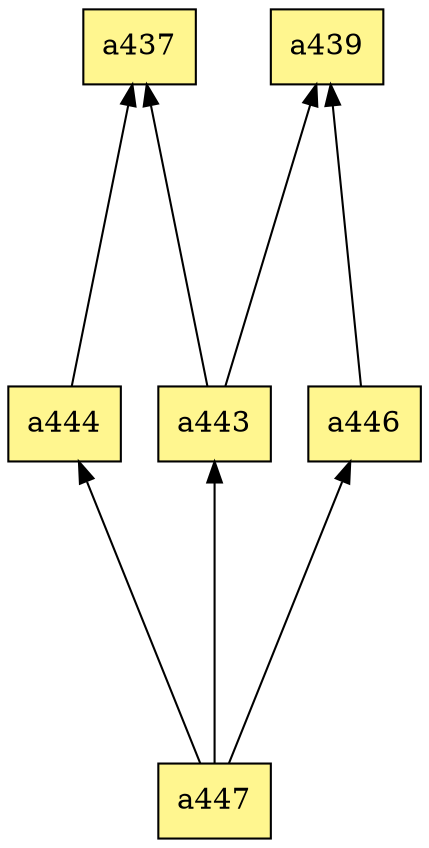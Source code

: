 digraph G {
rankdir=BT;ranksep="2.0";
"a444" [shape=record,fillcolor=khaki1,style=filled,label="{a444}"];
"a439" [shape=record,fillcolor=khaki1,style=filled,label="{a439}"];
"a447" [shape=record,fillcolor=khaki1,style=filled,label="{a447}"];
"a437" [shape=record,fillcolor=khaki1,style=filled,label="{a437}"];
"a446" [shape=record,fillcolor=khaki1,style=filled,label="{a446}"];
"a443" [shape=record,fillcolor=khaki1,style=filled,label="{a443}"];
"a444" -> "a437"
"a447" -> "a444"
"a447" -> "a446"
"a447" -> "a443"
"a446" -> "a439"
"a443" -> "a439"
"a443" -> "a437"
}